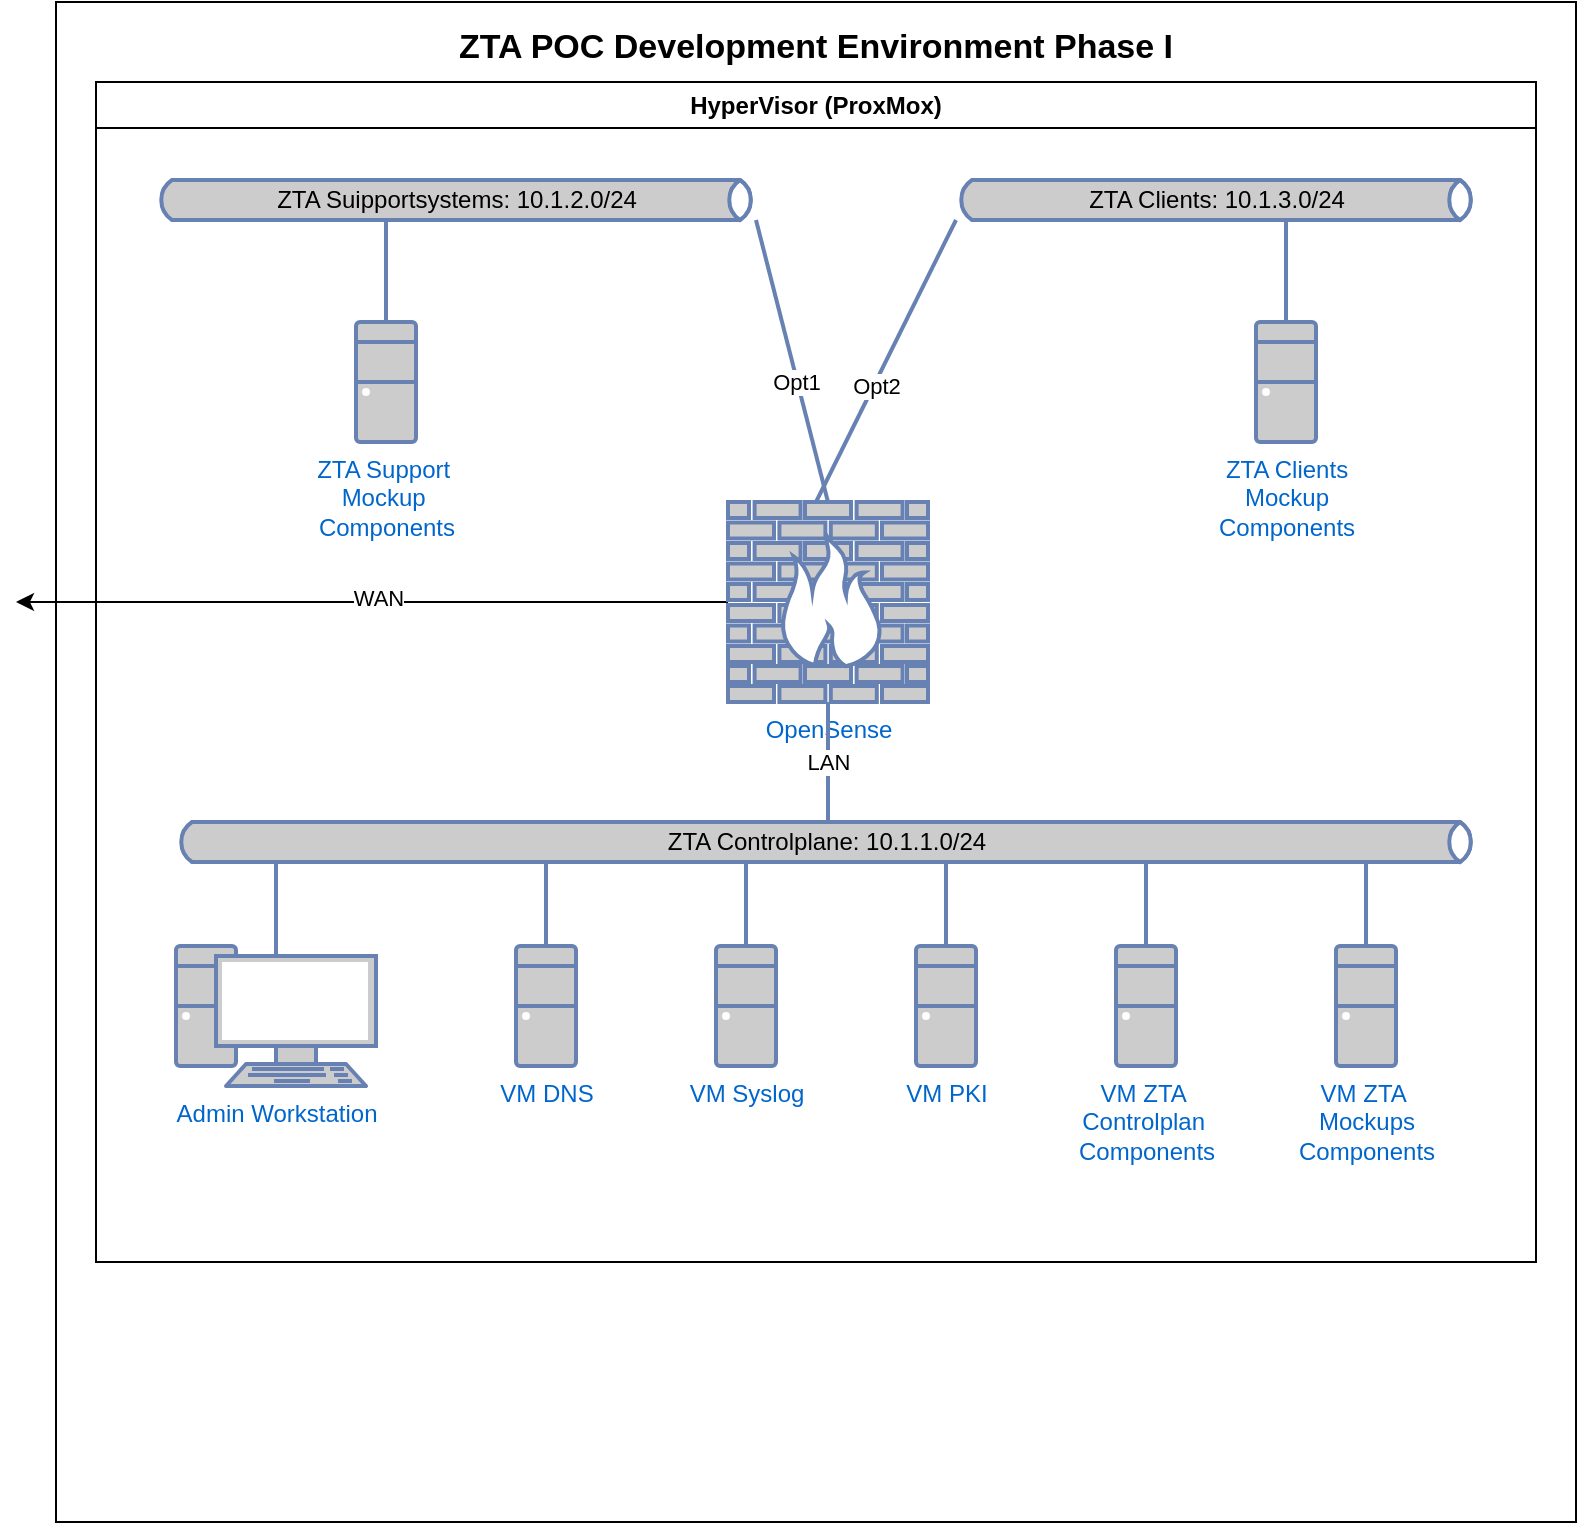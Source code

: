<mxfile version="26.0.4">
  <diagram name="Phase I" id="LVeQ25g1wFnXGh95hspM">
    <mxGraphModel dx="1569" dy="1411" grid="1" gridSize="10" guides="1" tooltips="1" connect="1" arrows="1" fold="1" page="1" pageScale="1" pageWidth="827" pageHeight="1169" math="0" shadow="0">
      <root>
        <mxCell id="0" />
        <mxCell id="1" parent="0" />
        <mxCell id="x9yKHkkCHhI6_tE8GJHy-59" value="ZTA POC Development Environment Phase I&lt;div&gt;&lt;br&gt;&lt;/div&gt;&lt;div&gt;&lt;br&gt;&lt;/div&gt;&lt;div&gt;&lt;br&gt;&lt;/div&gt;&lt;div&gt;&lt;br&gt;&lt;/div&gt;&lt;div&gt;&lt;br&gt;&lt;/div&gt;&lt;div&gt;&lt;br&gt;&lt;/div&gt;&lt;div&gt;&lt;br&gt;&lt;/div&gt;&lt;div&gt;&lt;br&gt;&lt;/div&gt;&lt;div&gt;&lt;br&gt;&lt;/div&gt;&lt;div&gt;&lt;br&gt;&lt;/div&gt;&lt;div&gt;&lt;br&gt;&lt;/div&gt;&lt;div&gt;&lt;br&gt;&lt;/div&gt;&lt;div&gt;&lt;br&gt;&lt;/div&gt;&lt;div&gt;&lt;br&gt;&lt;/div&gt;&lt;div&gt;&lt;br&gt;&lt;/div&gt;&lt;div&gt;&lt;br&gt;&lt;/div&gt;&lt;div&gt;&lt;br&gt;&lt;/div&gt;&lt;div&gt;&lt;br&gt;&lt;/div&gt;&lt;div&gt;&lt;br&gt;&lt;/div&gt;&lt;div&gt;&lt;br&gt;&lt;/div&gt;&lt;div&gt;&lt;br&gt;&lt;/div&gt;&lt;div&gt;&lt;br&gt;&lt;/div&gt;&lt;div&gt;&lt;br&gt;&lt;/div&gt;&lt;div&gt;&lt;br&gt;&lt;/div&gt;&lt;div&gt;&lt;br&gt;&lt;/div&gt;&lt;div&gt;&lt;br&gt;&lt;/div&gt;&lt;div&gt;&lt;br&gt;&lt;/div&gt;&lt;div&gt;&lt;br&gt;&lt;/div&gt;&lt;div&gt;&lt;br&gt;&lt;/div&gt;&lt;div&gt;&lt;br&gt;&lt;/div&gt;&lt;div&gt;&lt;br&gt;&lt;/div&gt;&lt;div&gt;&lt;br&gt;&lt;/div&gt;&lt;div&gt;&lt;br&gt;&lt;/div&gt;&lt;div&gt;&lt;br&gt;&lt;/div&gt;&lt;div&gt;&lt;br&gt;&lt;/div&gt;" style="whiteSpace=wrap;html=1;aspect=fixed;fontStyle=1;fontSize=17;" vertex="1" parent="1">
          <mxGeometry x="30" y="20" width="760" height="760" as="geometry" />
        </mxCell>
        <mxCell id="x9yKHkkCHhI6_tE8GJHy-30" style="edgeStyle=orthogonalEdgeStyle;rounded=0;orthogonalLoop=1;jettySize=auto;html=1;exitX=0;exitY=0.5;exitDx=0;exitDy=0;exitPerimeter=0;" edge="1" parent="1" source="x9yKHkkCHhI6_tE8GJHy-3">
          <mxGeometry relative="1" as="geometry">
            <mxPoint x="10" y="320" as="targetPoint" />
            <Array as="points">
              <mxPoint x="10" y="320" />
            </Array>
          </mxGeometry>
        </mxCell>
        <mxCell id="x9yKHkkCHhI6_tE8GJHy-31" value="WAN" style="edgeLabel;html=1;align=center;verticalAlign=middle;resizable=0;points=[];" vertex="1" connectable="0" parent="x9yKHkkCHhI6_tE8GJHy-30">
          <mxGeometry x="-0.021" y="-1" relative="1" as="geometry">
            <mxPoint x="-1" y="-1" as="offset" />
          </mxGeometry>
        </mxCell>
        <mxCell id="x9yKHkkCHhI6_tE8GJHy-3" value="OpenSense" style="fontColor=#0066CC;verticalAlign=top;verticalLabelPosition=bottom;labelPosition=center;align=center;html=1;outlineConnect=0;fillColor=#CCCCCC;strokeColor=#6881B3;gradientColor=none;gradientDirection=north;strokeWidth=2;shape=mxgraph.networks.firewall;" vertex="1" parent="1">
          <mxGeometry x="366" y="270" width="100" height="100" as="geometry" />
        </mxCell>
        <mxCell id="x9yKHkkCHhI6_tE8GJHy-4" value="Admin Workstation" style="fontColor=#0066CC;verticalAlign=top;verticalLabelPosition=bottom;labelPosition=center;align=center;html=1;outlineConnect=0;fillColor=#CCCCCC;strokeColor=#6881B3;gradientColor=none;gradientDirection=north;strokeWidth=2;shape=mxgraph.networks.pc;" vertex="1" parent="1">
          <mxGeometry x="90" y="492" width="100" height="70" as="geometry" />
        </mxCell>
        <mxCell id="x9yKHkkCHhI6_tE8GJHy-5" value="VM DNS" style="fontColor=#0066CC;verticalAlign=top;verticalLabelPosition=bottom;labelPosition=center;align=center;html=1;outlineConnect=0;fillColor=#CCCCCC;strokeColor=#6881B3;gradientColor=none;gradientDirection=north;strokeWidth=2;shape=mxgraph.networks.desktop_pc;" vertex="1" parent="1">
          <mxGeometry x="260" y="492" width="30" height="60" as="geometry" />
        </mxCell>
        <mxCell id="x9yKHkkCHhI6_tE8GJHy-6" value="VM Syslog" style="fontColor=#0066CC;verticalAlign=top;verticalLabelPosition=bottom;labelPosition=center;align=center;html=1;outlineConnect=0;fillColor=#CCCCCC;strokeColor=#6881B3;gradientColor=none;gradientDirection=north;strokeWidth=2;shape=mxgraph.networks.desktop_pc;" vertex="1" parent="1">
          <mxGeometry x="360" y="492" width="30" height="60" as="geometry" />
        </mxCell>
        <mxCell id="x9yKHkkCHhI6_tE8GJHy-7" value="VM PKI" style="fontColor=#0066CC;verticalAlign=top;verticalLabelPosition=bottom;labelPosition=center;align=center;html=1;outlineConnect=0;fillColor=#CCCCCC;strokeColor=#6881B3;gradientColor=none;gradientDirection=north;strokeWidth=2;shape=mxgraph.networks.desktop_pc;" vertex="1" parent="1">
          <mxGeometry x="460" y="492" width="30" height="60" as="geometry" />
        </mxCell>
        <mxCell id="x9yKHkkCHhI6_tE8GJHy-17" value="&lt;font style=&quot;color: rgb(0, 0, 0);&quot;&gt;ZTA Controlplane: 10.1.1.0/24&lt;/font&gt;" style="html=1;fillColor=#CCCCCC;strokeColor=#6881B3;gradientColor=none;gradientDirection=north;strokeWidth=2;shape=mxgraph.networks.bus;gradientColor=none;gradientDirection=north;fontColor=#ffffff;perimeter=backbonePerimeter;backboneSize=20;" vertex="1" parent="1">
          <mxGeometry x="90" y="430" width="650" height="20" as="geometry" />
        </mxCell>
        <mxCell id="x9yKHkkCHhI6_tE8GJHy-18" value="" style="strokeColor=#6881B3;edgeStyle=none;rounded=0;endArrow=none;html=1;strokeWidth=2;exitX=0.5;exitY=1;exitDx=0;exitDy=0;exitPerimeter=0;" edge="1" target="x9yKHkkCHhI6_tE8GJHy-17" parent="1" source="x9yKHkkCHhI6_tE8GJHy-3">
          <mxGeometry relative="1" as="geometry">
            <mxPoint x="130" y="370" as="sourcePoint" />
          </mxGeometry>
        </mxCell>
        <mxCell id="x9yKHkkCHhI6_tE8GJHy-29" value="LAN" style="edgeLabel;html=1;align=center;verticalAlign=middle;resizable=0;points=[];" vertex="1" connectable="0" parent="x9yKHkkCHhI6_tE8GJHy-18">
          <mxGeometry x="-0.2" y="-3" relative="1" as="geometry">
            <mxPoint x="3" y="6" as="offset" />
          </mxGeometry>
        </mxCell>
        <mxCell id="x9yKHkkCHhI6_tE8GJHy-20" value="" style="strokeColor=#6881B3;edgeStyle=none;rounded=0;endArrow=none;html=1;strokeWidth=2;exitX=0.5;exitY=0;exitDx=0;exitDy=0;exitPerimeter=0;" edge="1" target="x9yKHkkCHhI6_tE8GJHy-17" parent="1" source="x9yKHkkCHhI6_tE8GJHy-28">
          <mxGeometry relative="1" as="geometry">
            <mxPoint x="250" y="370" as="sourcePoint" />
          </mxGeometry>
        </mxCell>
        <mxCell id="x9yKHkkCHhI6_tE8GJHy-21" value="" style="strokeColor=#6881B3;edgeStyle=none;rounded=0;endArrow=none;html=1;strokeWidth=2;exitX=0.5;exitY=0;exitDx=0;exitDy=0;exitPerimeter=0;" edge="1" target="x9yKHkkCHhI6_tE8GJHy-17" parent="1" source="x9yKHkkCHhI6_tE8GJHy-27">
          <mxGeometry relative="1" as="geometry">
            <mxPoint x="310" y="370" as="sourcePoint" />
          </mxGeometry>
        </mxCell>
        <mxCell id="x9yKHkkCHhI6_tE8GJHy-22" value="" style="strokeColor=#6881B3;edgeStyle=none;rounded=0;endArrow=none;html=1;strokeWidth=2;exitX=0.5;exitY=0.07;exitDx=0;exitDy=0;exitPerimeter=0;" edge="1" target="x9yKHkkCHhI6_tE8GJHy-17" parent="1" source="x9yKHkkCHhI6_tE8GJHy-4">
          <mxGeometry relative="1" as="geometry">
            <mxPoint x="130" y="510" as="sourcePoint" />
          </mxGeometry>
        </mxCell>
        <mxCell id="x9yKHkkCHhI6_tE8GJHy-23" value="" style="strokeColor=#6881B3;edgeStyle=none;rounded=0;endArrow=none;html=1;strokeWidth=2;exitX=0.5;exitY=0;exitDx=0;exitDy=0;exitPerimeter=0;" edge="1" target="x9yKHkkCHhI6_tE8GJHy-17" parent="1" source="x9yKHkkCHhI6_tE8GJHy-5">
          <mxGeometry relative="1" as="geometry">
            <mxPoint x="270" y="550" as="sourcePoint" />
          </mxGeometry>
        </mxCell>
        <mxCell id="x9yKHkkCHhI6_tE8GJHy-24" value="" style="strokeColor=#6881B3;edgeStyle=none;rounded=0;endArrow=none;html=1;strokeWidth=2;exitX=0.5;exitY=0;exitDx=0;exitDy=0;exitPerimeter=0;" edge="1" target="x9yKHkkCHhI6_tE8GJHy-17" parent="1" source="x9yKHkkCHhI6_tE8GJHy-6">
          <mxGeometry relative="1" as="geometry">
            <mxPoint x="370" y="540" as="sourcePoint" />
          </mxGeometry>
        </mxCell>
        <mxCell id="x9yKHkkCHhI6_tE8GJHy-25" value="" style="strokeColor=#6881B3;edgeStyle=none;rounded=0;endArrow=none;html=1;strokeWidth=2;exitX=0.5;exitY=0;exitDx=0;exitDy=0;exitPerimeter=0;" edge="1" target="x9yKHkkCHhI6_tE8GJHy-17" parent="1" source="x9yKHkkCHhI6_tE8GJHy-7">
          <mxGeometry relative="1" as="geometry">
            <mxPoint x="310" y="510" as="sourcePoint" />
          </mxGeometry>
        </mxCell>
        <mxCell id="x9yKHkkCHhI6_tE8GJHy-27" value="VM ZTA&amp;nbsp;&lt;div&gt;Controlplan&amp;nbsp;&lt;/div&gt;&lt;div&gt;Components&lt;/div&gt;" style="fontColor=#0066CC;verticalAlign=top;verticalLabelPosition=bottom;labelPosition=center;align=center;html=1;outlineConnect=0;fillColor=#CCCCCC;strokeColor=#6881B3;gradientColor=none;gradientDirection=north;strokeWidth=2;shape=mxgraph.networks.desktop_pc;" vertex="1" parent="1">
          <mxGeometry x="560" y="492" width="30" height="60" as="geometry" />
        </mxCell>
        <mxCell id="x9yKHkkCHhI6_tE8GJHy-28" value="VM ZTA&amp;nbsp;&lt;div&gt;Mockups&lt;/div&gt;&lt;div&gt;Components&lt;/div&gt;" style="fontColor=#0066CC;verticalAlign=top;verticalLabelPosition=bottom;labelPosition=center;align=center;html=1;outlineConnect=0;fillColor=#CCCCCC;strokeColor=#6881B3;gradientColor=none;gradientDirection=north;strokeWidth=2;shape=mxgraph.networks.desktop_pc;" vertex="1" parent="1">
          <mxGeometry x="670" y="492" width="30" height="60" as="geometry" />
        </mxCell>
        <mxCell id="x9yKHkkCHhI6_tE8GJHy-32" value="ZTA Suipportsystems: 10.1.2.0/24" style="html=1;fillColor=#CCCCCC;strokeColor=#6881B3;gradientColor=none;gradientDirection=north;strokeWidth=2;shape=mxgraph.networks.bus;gradientColor=none;gradientDirection=north;fontColor=#000000;perimeter=backbonePerimeter;backboneSize=20;" vertex="1" parent="1">
          <mxGeometry x="80" y="109" width="300" height="20" as="geometry" />
        </mxCell>
        <mxCell id="x9yKHkkCHhI6_tE8GJHy-34" value="" style="strokeColor=#6881B3;edgeStyle=none;rounded=0;endArrow=none;html=1;strokeWidth=2;exitX=0.5;exitY=0;exitDx=0;exitDy=0;exitPerimeter=0;" edge="1" target="x9yKHkkCHhI6_tE8GJHy-32" parent="1" source="x9yKHkkCHhI6_tE8GJHy-52">
          <mxGeometry relative="1" as="geometry">
            <mxPoint x="190" y="49" as="sourcePoint" />
          </mxGeometry>
        </mxCell>
        <mxCell id="x9yKHkkCHhI6_tE8GJHy-37" value="" style="strokeColor=#6881B3;edgeStyle=none;rounded=0;endArrow=none;html=1;strokeWidth=2;exitX=0.5;exitY=0;exitDx=0;exitDy=0;exitPerimeter=0;" edge="1" target="x9yKHkkCHhI6_tE8GJHy-32" parent="1" source="x9yKHkkCHhI6_tE8GJHy-3">
          <mxGeometry relative="1" as="geometry">
            <mxPoint x="401.229" y="199.0" as="sourcePoint" />
          </mxGeometry>
        </mxCell>
        <mxCell id="x9yKHkkCHhI6_tE8GJHy-41" value="Opt1" style="edgeLabel;html=1;align=center;verticalAlign=middle;resizable=0;points=[];" vertex="1" connectable="0" parent="x9yKHkkCHhI6_tE8GJHy-37">
          <mxGeometry x="-0.146" y="1" relative="1" as="geometry">
            <mxPoint as="offset" />
          </mxGeometry>
        </mxCell>
        <mxCell id="x9yKHkkCHhI6_tE8GJHy-42" value="ZTA Clients: 10.1.3.0/24" style="html=1;fillColor=#CCCCCC;strokeColor=#6881B3;gradientColor=none;gradientDirection=north;strokeWidth=2;shape=mxgraph.networks.bus;gradientColor=none;gradientDirection=north;fontColor=light-dark(#000000, #121212);perimeter=backbonePerimeter;backboneSize=20;" vertex="1" parent="1">
          <mxGeometry x="480" y="109" width="260" height="20" as="geometry" />
        </mxCell>
        <mxCell id="x9yKHkkCHhI6_tE8GJHy-47" value="" style="strokeColor=#6881B3;edgeStyle=none;rounded=0;endArrow=none;html=1;strokeWidth=2;exitX=0.44;exitY=0;exitDx=0;exitDy=0;exitPerimeter=0;" edge="1" target="x9yKHkkCHhI6_tE8GJHy-42" parent="1" source="x9yKHkkCHhI6_tE8GJHy-3">
          <mxGeometry relative="1" as="geometry">
            <mxPoint x="420" y="270" as="sourcePoint" />
          </mxGeometry>
        </mxCell>
        <mxCell id="x9yKHkkCHhI6_tE8GJHy-51" value="Opt2" style="edgeLabel;html=1;align=center;verticalAlign=middle;resizable=0;points=[];" vertex="1" connectable="0" parent="x9yKHkkCHhI6_tE8GJHy-47">
          <mxGeometry x="-0.159" y="-1" relative="1" as="geometry">
            <mxPoint as="offset" />
          </mxGeometry>
        </mxCell>
        <mxCell id="x9yKHkkCHhI6_tE8GJHy-50" value="" style="strokeColor=#6881B3;edgeStyle=none;rounded=0;endArrow=none;html=1;strokeWidth=2;exitX=0.5;exitY=0;exitDx=0;exitDy=0;exitPerimeter=0;" edge="1" target="x9yKHkkCHhI6_tE8GJHy-42" parent="1" source="x9yKHkkCHhI6_tE8GJHy-54">
          <mxGeometry relative="1" as="geometry">
            <mxPoint x="610" y="189" as="sourcePoint" />
          </mxGeometry>
        </mxCell>
        <mxCell id="x9yKHkkCHhI6_tE8GJHy-52" value="ZTA Support&amp;nbsp;&lt;div&gt;Mockup&amp;nbsp;&lt;/div&gt;&lt;div&gt;Components&lt;/div&gt;" style="fontColor=#0066CC;verticalAlign=top;verticalLabelPosition=bottom;labelPosition=center;align=center;html=1;outlineConnect=0;fillColor=#CCCCCC;strokeColor=#6881B3;gradientColor=none;gradientDirection=north;strokeWidth=2;shape=mxgraph.networks.desktop_pc;" vertex="1" parent="1">
          <mxGeometry x="180" y="180" width="30" height="60" as="geometry" />
        </mxCell>
        <mxCell id="x9yKHkkCHhI6_tE8GJHy-54" value="ZTA Clients&lt;div&gt;Mockup&lt;/div&gt;&lt;div&gt;Components&lt;/div&gt;" style="fontColor=#0066CC;verticalAlign=top;verticalLabelPosition=bottom;labelPosition=center;align=center;html=1;outlineConnect=0;fillColor=#CCCCCC;strokeColor=#6881B3;gradientColor=none;gradientDirection=north;strokeWidth=2;shape=mxgraph.networks.desktop_pc;" vertex="1" parent="1">
          <mxGeometry x="630" y="180" width="30" height="60" as="geometry" />
        </mxCell>
        <mxCell id="x9yKHkkCHhI6_tE8GJHy-56" value="HyperVisor (ProxMox)" style="swimlane;whiteSpace=wrap;html=1;" vertex="1" parent="1">
          <mxGeometry x="50" y="60" width="720" height="590" as="geometry" />
        </mxCell>
      </root>
    </mxGraphModel>
  </diagram>
</mxfile>
